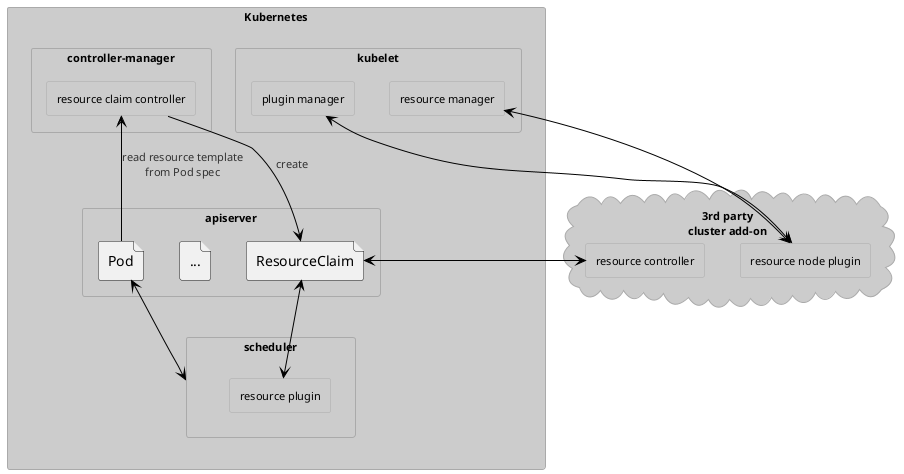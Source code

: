 @startuml
!theme reddress-lightblue
skinparam componentStyle rectangle

cloud "3rd party\ncluster add-on" as 3rdparty {
  component "resource controller" as vendorcontroller
  component "resource node plugin" as vendornodeplugin
}

component Kubernetes {
  component apiserver {
      file Pod
      file "..." as otherapi
      file ResourceClaim
  }
  component scheduler {
    component "resource plugin" as k8sresourceplugin
  }
  component "controller-manager" as controllermanager {
    component "resource claim controller" as k8sresourceclaimcontroller
  }
  component kubelet {
    component "plugin manager" as pluginmanager
    component "resource manager" as resourcemanager
  }
}

vendorcontroller -[hidden]> vendornodeplugin
Pod -[hidden]> otherapi
otherapi -[hidden]> ResourceClaim

Pod -u-> k8sresourceclaimcontroller: read resource template\nfrom Pod spec
ResourceClaim <-u- k8sresourceclaimcontroller: create

Pod <--> scheduler
ResourceClaim <--> k8sresourceplugin

ResourceClaim <-> vendorcontroller
pluginmanager <-> vendornodeplugin
resourcemanager <-> vendornodeplugin
@enduml
